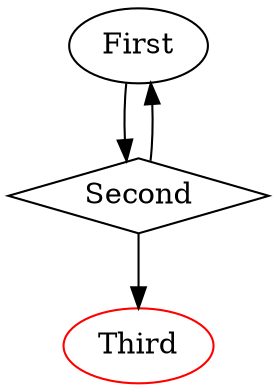 digraph G {

  v0 [label="First",id="1",shape="oval",color="black"]
  v1 [label="Second",id="2",shape="diamond",color="black"]
  v2 [label="Third",id="3",shape="oval",color="red"]

  v0 -> v1
  v1 -> v2
  v1 -> v0

}